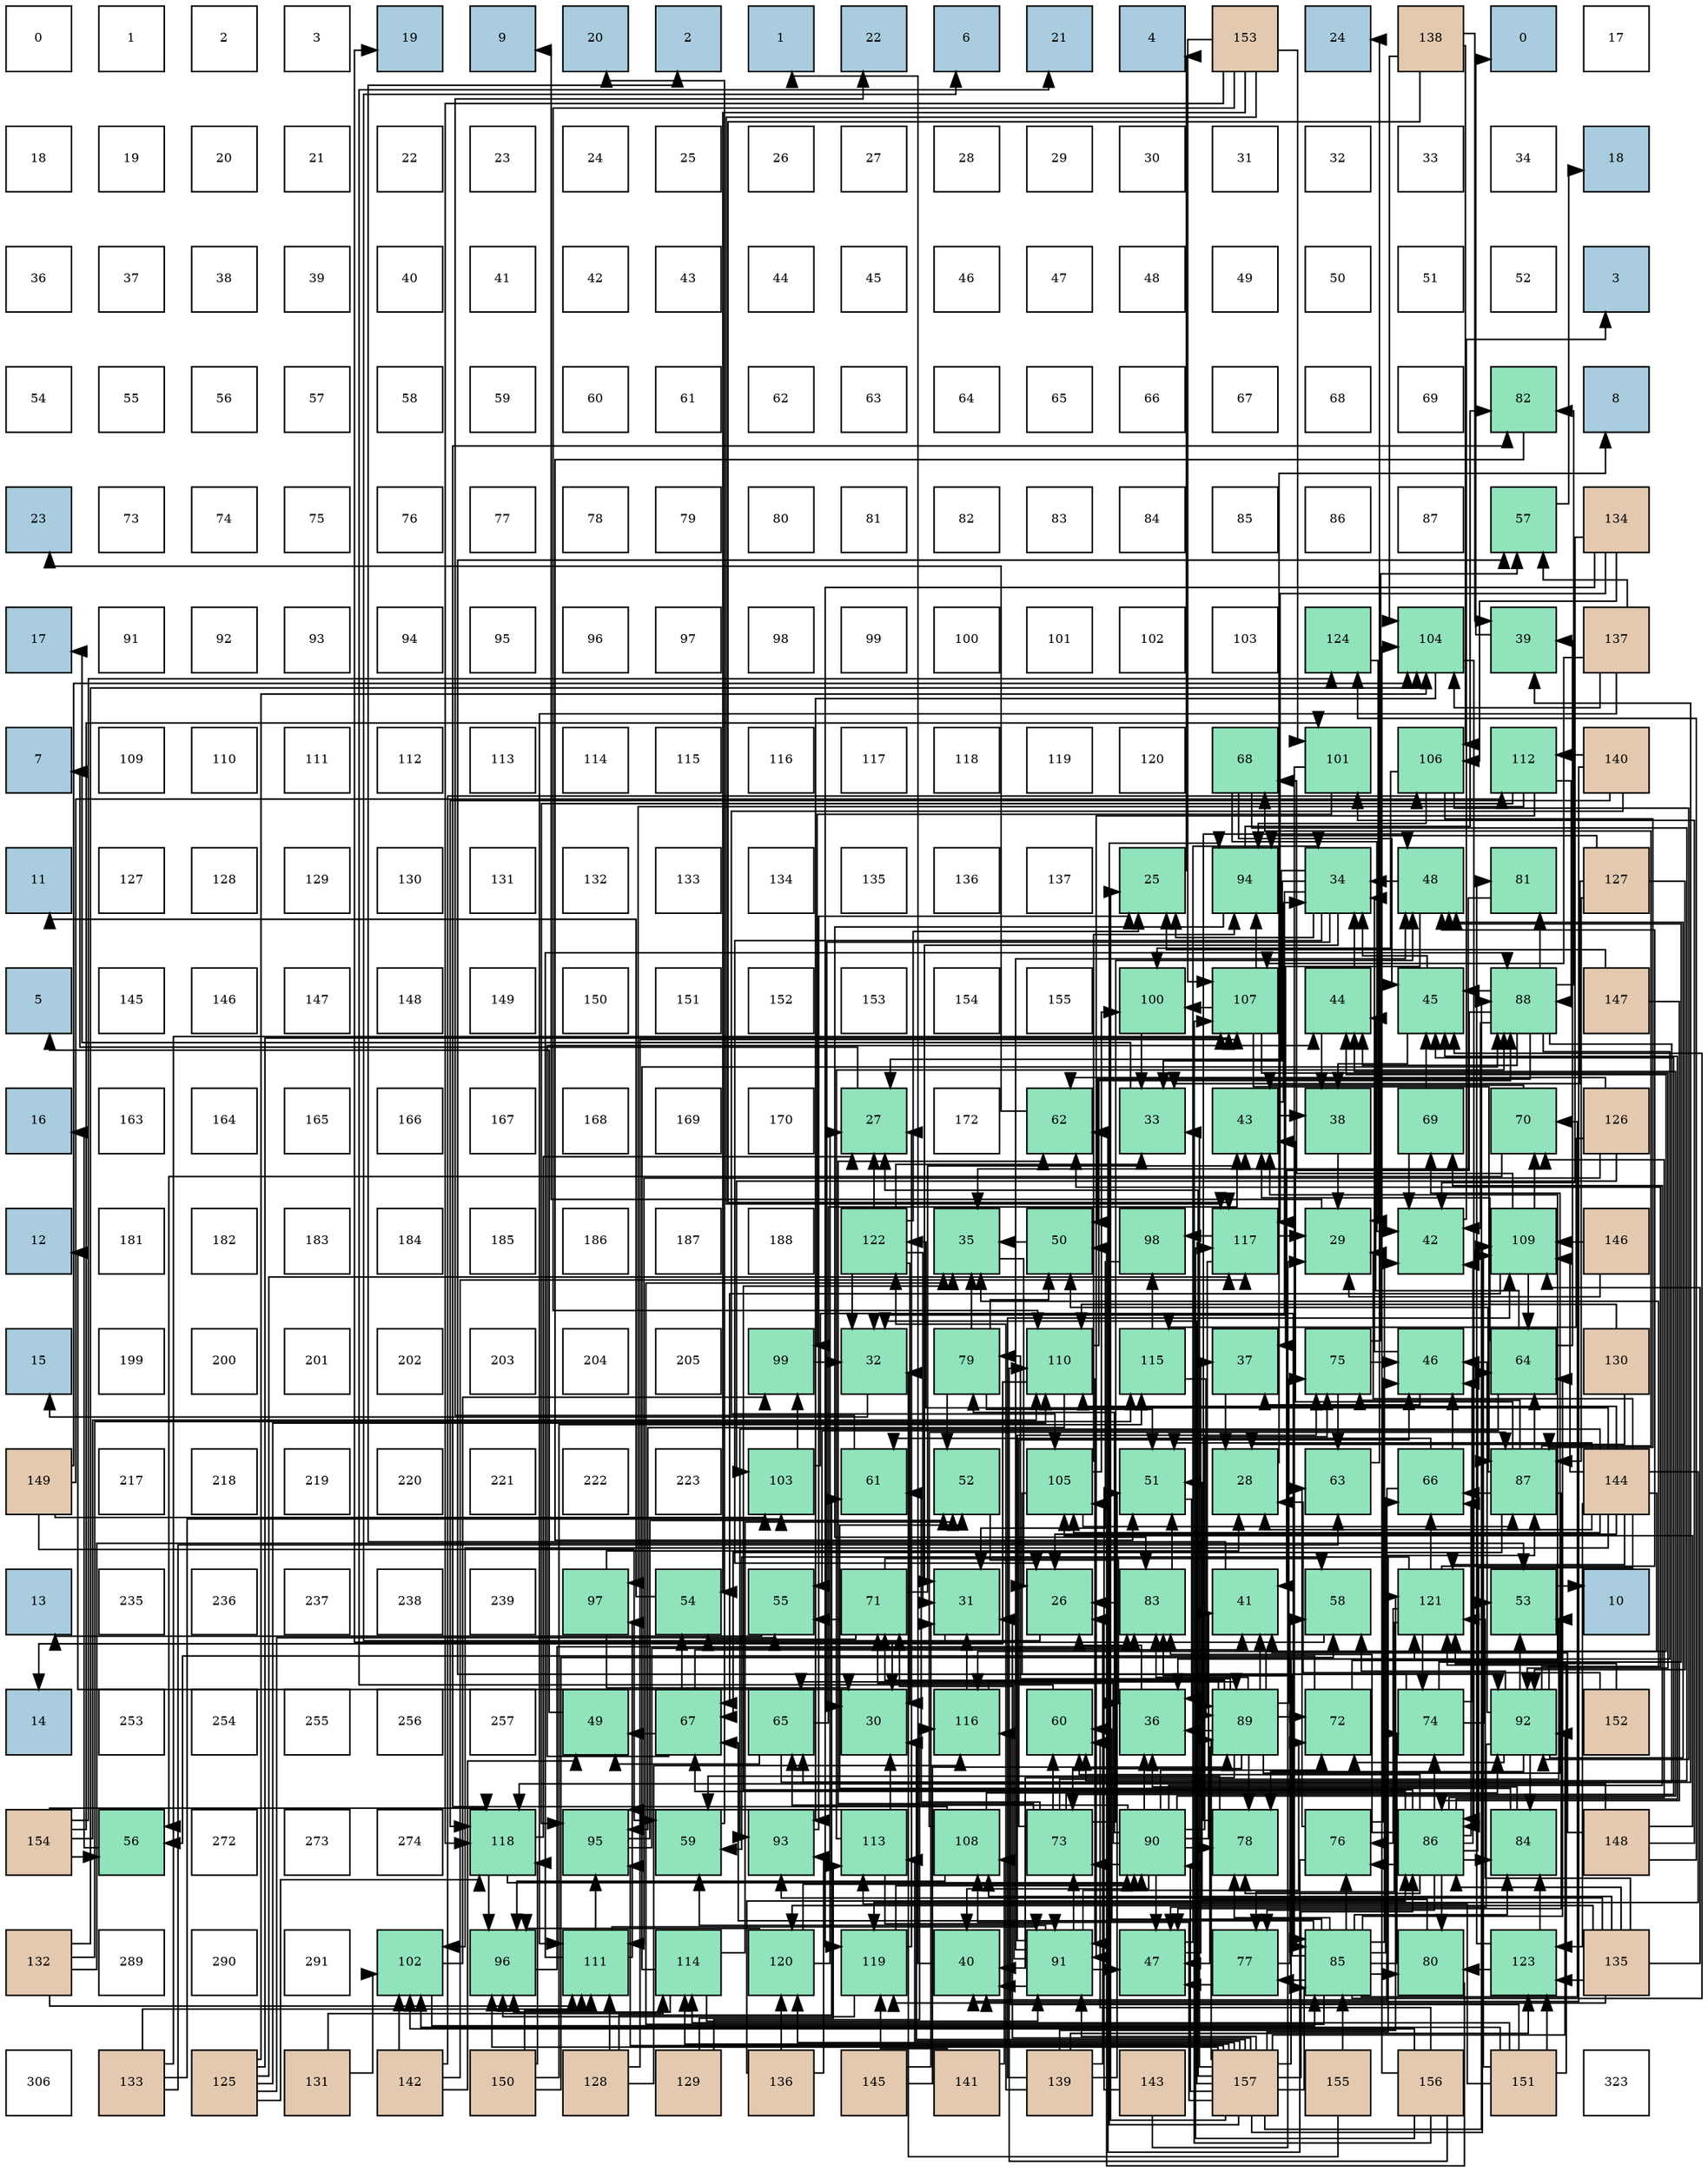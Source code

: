 digraph layout{
 rankdir=TB;
 splines=ortho;
 node [style=filled shape=square fixedsize=true width=0.6];
0[label="0", fontsize=8, fillcolor="#ffffff"];
1[label="1", fontsize=8, fillcolor="#ffffff"];
2[label="2", fontsize=8, fillcolor="#ffffff"];
3[label="3", fontsize=8, fillcolor="#ffffff"];
4[label="19", fontsize=8, fillcolor="#a9ccde"];
5[label="9", fontsize=8, fillcolor="#a9ccde"];
6[label="20", fontsize=8, fillcolor="#a9ccde"];
7[label="2", fontsize=8, fillcolor="#a9ccde"];
8[label="1", fontsize=8, fillcolor="#a9ccde"];
9[label="22", fontsize=8, fillcolor="#a9ccde"];
10[label="6", fontsize=8, fillcolor="#a9ccde"];
11[label="21", fontsize=8, fillcolor="#a9ccde"];
12[label="4", fontsize=8, fillcolor="#a9ccde"];
13[label="153", fontsize=8, fillcolor="#e3c9af"];
14[label="24", fontsize=8, fillcolor="#a9ccde"];
15[label="138", fontsize=8, fillcolor="#e3c9af"];
16[label="0", fontsize=8, fillcolor="#a9ccde"];
17[label="17", fontsize=8, fillcolor="#ffffff"];
18[label="18", fontsize=8, fillcolor="#ffffff"];
19[label="19", fontsize=8, fillcolor="#ffffff"];
20[label="20", fontsize=8, fillcolor="#ffffff"];
21[label="21", fontsize=8, fillcolor="#ffffff"];
22[label="22", fontsize=8, fillcolor="#ffffff"];
23[label="23", fontsize=8, fillcolor="#ffffff"];
24[label="24", fontsize=8, fillcolor="#ffffff"];
25[label="25", fontsize=8, fillcolor="#ffffff"];
26[label="26", fontsize=8, fillcolor="#ffffff"];
27[label="27", fontsize=8, fillcolor="#ffffff"];
28[label="28", fontsize=8, fillcolor="#ffffff"];
29[label="29", fontsize=8, fillcolor="#ffffff"];
30[label="30", fontsize=8, fillcolor="#ffffff"];
31[label="31", fontsize=8, fillcolor="#ffffff"];
32[label="32", fontsize=8, fillcolor="#ffffff"];
33[label="33", fontsize=8, fillcolor="#ffffff"];
34[label="34", fontsize=8, fillcolor="#ffffff"];
35[label="18", fontsize=8, fillcolor="#a9ccde"];
36[label="36", fontsize=8, fillcolor="#ffffff"];
37[label="37", fontsize=8, fillcolor="#ffffff"];
38[label="38", fontsize=8, fillcolor="#ffffff"];
39[label="39", fontsize=8, fillcolor="#ffffff"];
40[label="40", fontsize=8, fillcolor="#ffffff"];
41[label="41", fontsize=8, fillcolor="#ffffff"];
42[label="42", fontsize=8, fillcolor="#ffffff"];
43[label="43", fontsize=8, fillcolor="#ffffff"];
44[label="44", fontsize=8, fillcolor="#ffffff"];
45[label="45", fontsize=8, fillcolor="#ffffff"];
46[label="46", fontsize=8, fillcolor="#ffffff"];
47[label="47", fontsize=8, fillcolor="#ffffff"];
48[label="48", fontsize=8, fillcolor="#ffffff"];
49[label="49", fontsize=8, fillcolor="#ffffff"];
50[label="50", fontsize=8, fillcolor="#ffffff"];
51[label="51", fontsize=8, fillcolor="#ffffff"];
52[label="52", fontsize=8, fillcolor="#ffffff"];
53[label="3", fontsize=8, fillcolor="#a9ccde"];
54[label="54", fontsize=8, fillcolor="#ffffff"];
55[label="55", fontsize=8, fillcolor="#ffffff"];
56[label="56", fontsize=8, fillcolor="#ffffff"];
57[label="57", fontsize=8, fillcolor="#ffffff"];
58[label="58", fontsize=8, fillcolor="#ffffff"];
59[label="59", fontsize=8, fillcolor="#ffffff"];
60[label="60", fontsize=8, fillcolor="#ffffff"];
61[label="61", fontsize=8, fillcolor="#ffffff"];
62[label="62", fontsize=8, fillcolor="#ffffff"];
63[label="63", fontsize=8, fillcolor="#ffffff"];
64[label="64", fontsize=8, fillcolor="#ffffff"];
65[label="65", fontsize=8, fillcolor="#ffffff"];
66[label="66", fontsize=8, fillcolor="#ffffff"];
67[label="67", fontsize=8, fillcolor="#ffffff"];
68[label="68", fontsize=8, fillcolor="#ffffff"];
69[label="69", fontsize=8, fillcolor="#ffffff"];
70[label="82", fontsize=8, fillcolor="#91e3bb"];
71[label="8", fontsize=8, fillcolor="#a9ccde"];
72[label="23", fontsize=8, fillcolor="#a9ccde"];
73[label="73", fontsize=8, fillcolor="#ffffff"];
74[label="74", fontsize=8, fillcolor="#ffffff"];
75[label="75", fontsize=8, fillcolor="#ffffff"];
76[label="76", fontsize=8, fillcolor="#ffffff"];
77[label="77", fontsize=8, fillcolor="#ffffff"];
78[label="78", fontsize=8, fillcolor="#ffffff"];
79[label="79", fontsize=8, fillcolor="#ffffff"];
80[label="80", fontsize=8, fillcolor="#ffffff"];
81[label="81", fontsize=8, fillcolor="#ffffff"];
82[label="82", fontsize=8, fillcolor="#ffffff"];
83[label="83", fontsize=8, fillcolor="#ffffff"];
84[label="84", fontsize=8, fillcolor="#ffffff"];
85[label="85", fontsize=8, fillcolor="#ffffff"];
86[label="86", fontsize=8, fillcolor="#ffffff"];
87[label="87", fontsize=8, fillcolor="#ffffff"];
88[label="57", fontsize=8, fillcolor="#91e3bb"];
89[label="134", fontsize=8, fillcolor="#e3c9af"];
90[label="17", fontsize=8, fillcolor="#a9ccde"];
91[label="91", fontsize=8, fillcolor="#ffffff"];
92[label="92", fontsize=8, fillcolor="#ffffff"];
93[label="93", fontsize=8, fillcolor="#ffffff"];
94[label="94", fontsize=8, fillcolor="#ffffff"];
95[label="95", fontsize=8, fillcolor="#ffffff"];
96[label="96", fontsize=8, fillcolor="#ffffff"];
97[label="97", fontsize=8, fillcolor="#ffffff"];
98[label="98", fontsize=8, fillcolor="#ffffff"];
99[label="99", fontsize=8, fillcolor="#ffffff"];
100[label="100", fontsize=8, fillcolor="#ffffff"];
101[label="101", fontsize=8, fillcolor="#ffffff"];
102[label="102", fontsize=8, fillcolor="#ffffff"];
103[label="103", fontsize=8, fillcolor="#ffffff"];
104[label="124", fontsize=8, fillcolor="#91e3bb"];
105[label="104", fontsize=8, fillcolor="#91e3bb"];
106[label="39", fontsize=8, fillcolor="#91e3bb"];
107[label="137", fontsize=8, fillcolor="#e3c9af"];
108[label="7", fontsize=8, fillcolor="#a9ccde"];
109[label="109", fontsize=8, fillcolor="#ffffff"];
110[label="110", fontsize=8, fillcolor="#ffffff"];
111[label="111", fontsize=8, fillcolor="#ffffff"];
112[label="112", fontsize=8, fillcolor="#ffffff"];
113[label="113", fontsize=8, fillcolor="#ffffff"];
114[label="114", fontsize=8, fillcolor="#ffffff"];
115[label="115", fontsize=8, fillcolor="#ffffff"];
116[label="116", fontsize=8, fillcolor="#ffffff"];
117[label="117", fontsize=8, fillcolor="#ffffff"];
118[label="118", fontsize=8, fillcolor="#ffffff"];
119[label="119", fontsize=8, fillcolor="#ffffff"];
120[label="120", fontsize=8, fillcolor="#ffffff"];
121[label="68", fontsize=8, fillcolor="#91e3bb"];
122[label="101", fontsize=8, fillcolor="#91e3bb"];
123[label="106", fontsize=8, fillcolor="#91e3bb"];
124[label="112", fontsize=8, fillcolor="#91e3bb"];
125[label="140", fontsize=8, fillcolor="#e3c9af"];
126[label="11", fontsize=8, fillcolor="#a9ccde"];
127[label="127", fontsize=8, fillcolor="#ffffff"];
128[label="128", fontsize=8, fillcolor="#ffffff"];
129[label="129", fontsize=8, fillcolor="#ffffff"];
130[label="130", fontsize=8, fillcolor="#ffffff"];
131[label="131", fontsize=8, fillcolor="#ffffff"];
132[label="132", fontsize=8, fillcolor="#ffffff"];
133[label="133", fontsize=8, fillcolor="#ffffff"];
134[label="134", fontsize=8, fillcolor="#ffffff"];
135[label="135", fontsize=8, fillcolor="#ffffff"];
136[label="136", fontsize=8, fillcolor="#ffffff"];
137[label="137", fontsize=8, fillcolor="#ffffff"];
138[label="25", fontsize=8, fillcolor="#91e3bb"];
139[label="94", fontsize=8, fillcolor="#91e3bb"];
140[label="34", fontsize=8, fillcolor="#91e3bb"];
141[label="48", fontsize=8, fillcolor="#91e3bb"];
142[label="81", fontsize=8, fillcolor="#91e3bb"];
143[label="127", fontsize=8, fillcolor="#e3c9af"];
144[label="5", fontsize=8, fillcolor="#a9ccde"];
145[label="145", fontsize=8, fillcolor="#ffffff"];
146[label="146", fontsize=8, fillcolor="#ffffff"];
147[label="147", fontsize=8, fillcolor="#ffffff"];
148[label="148", fontsize=8, fillcolor="#ffffff"];
149[label="149", fontsize=8, fillcolor="#ffffff"];
150[label="150", fontsize=8, fillcolor="#ffffff"];
151[label="151", fontsize=8, fillcolor="#ffffff"];
152[label="152", fontsize=8, fillcolor="#ffffff"];
153[label="153", fontsize=8, fillcolor="#ffffff"];
154[label="154", fontsize=8, fillcolor="#ffffff"];
155[label="155", fontsize=8, fillcolor="#ffffff"];
156[label="100", fontsize=8, fillcolor="#91e3bb"];
157[label="107", fontsize=8, fillcolor="#91e3bb"];
158[label="44", fontsize=8, fillcolor="#91e3bb"];
159[label="45", fontsize=8, fillcolor="#91e3bb"];
160[label="88", fontsize=8, fillcolor="#91e3bb"];
161[label="147", fontsize=8, fillcolor="#e3c9af"];
162[label="16", fontsize=8, fillcolor="#a9ccde"];
163[label="163", fontsize=8, fillcolor="#ffffff"];
164[label="164", fontsize=8, fillcolor="#ffffff"];
165[label="165", fontsize=8, fillcolor="#ffffff"];
166[label="166", fontsize=8, fillcolor="#ffffff"];
167[label="167", fontsize=8, fillcolor="#ffffff"];
168[label="168", fontsize=8, fillcolor="#ffffff"];
169[label="169", fontsize=8, fillcolor="#ffffff"];
170[label="170", fontsize=8, fillcolor="#ffffff"];
171[label="27", fontsize=8, fillcolor="#91e3bb"];
172[label="172", fontsize=8, fillcolor="#ffffff"];
173[label="62", fontsize=8, fillcolor="#91e3bb"];
174[label="33", fontsize=8, fillcolor="#91e3bb"];
175[label="43", fontsize=8, fillcolor="#91e3bb"];
176[label="38", fontsize=8, fillcolor="#91e3bb"];
177[label="69", fontsize=8, fillcolor="#91e3bb"];
178[label="70", fontsize=8, fillcolor="#91e3bb"];
179[label="126", fontsize=8, fillcolor="#e3c9af"];
180[label="12", fontsize=8, fillcolor="#a9ccde"];
181[label="181", fontsize=8, fillcolor="#ffffff"];
182[label="182", fontsize=8, fillcolor="#ffffff"];
183[label="183", fontsize=8, fillcolor="#ffffff"];
184[label="184", fontsize=8, fillcolor="#ffffff"];
185[label="185", fontsize=8, fillcolor="#ffffff"];
186[label="186", fontsize=8, fillcolor="#ffffff"];
187[label="187", fontsize=8, fillcolor="#ffffff"];
188[label="188", fontsize=8, fillcolor="#ffffff"];
189[label="122", fontsize=8, fillcolor="#91e3bb"];
190[label="35", fontsize=8, fillcolor="#91e3bb"];
191[label="50", fontsize=8, fillcolor="#91e3bb"];
192[label="98", fontsize=8, fillcolor="#91e3bb"];
193[label="117", fontsize=8, fillcolor="#91e3bb"];
194[label="29", fontsize=8, fillcolor="#91e3bb"];
195[label="42", fontsize=8, fillcolor="#91e3bb"];
196[label="109", fontsize=8, fillcolor="#91e3bb"];
197[label="146", fontsize=8, fillcolor="#e3c9af"];
198[label="15", fontsize=8, fillcolor="#a9ccde"];
199[label="199", fontsize=8, fillcolor="#ffffff"];
200[label="200", fontsize=8, fillcolor="#ffffff"];
201[label="201", fontsize=8, fillcolor="#ffffff"];
202[label="202", fontsize=8, fillcolor="#ffffff"];
203[label="203", fontsize=8, fillcolor="#ffffff"];
204[label="204", fontsize=8, fillcolor="#ffffff"];
205[label="205", fontsize=8, fillcolor="#ffffff"];
206[label="99", fontsize=8, fillcolor="#91e3bb"];
207[label="32", fontsize=8, fillcolor="#91e3bb"];
208[label="79", fontsize=8, fillcolor="#91e3bb"];
209[label="110", fontsize=8, fillcolor="#91e3bb"];
210[label="115", fontsize=8, fillcolor="#91e3bb"];
211[label="37", fontsize=8, fillcolor="#91e3bb"];
212[label="75", fontsize=8, fillcolor="#91e3bb"];
213[label="46", fontsize=8, fillcolor="#91e3bb"];
214[label="64", fontsize=8, fillcolor="#91e3bb"];
215[label="130", fontsize=8, fillcolor="#e3c9af"];
216[label="149", fontsize=8, fillcolor="#e3c9af"];
217[label="217", fontsize=8, fillcolor="#ffffff"];
218[label="218", fontsize=8, fillcolor="#ffffff"];
219[label="219", fontsize=8, fillcolor="#ffffff"];
220[label="220", fontsize=8, fillcolor="#ffffff"];
221[label="221", fontsize=8, fillcolor="#ffffff"];
222[label="222", fontsize=8, fillcolor="#ffffff"];
223[label="223", fontsize=8, fillcolor="#ffffff"];
224[label="103", fontsize=8, fillcolor="#91e3bb"];
225[label="61", fontsize=8, fillcolor="#91e3bb"];
226[label="52", fontsize=8, fillcolor="#91e3bb"];
227[label="105", fontsize=8, fillcolor="#91e3bb"];
228[label="51", fontsize=8, fillcolor="#91e3bb"];
229[label="28", fontsize=8, fillcolor="#91e3bb"];
230[label="63", fontsize=8, fillcolor="#91e3bb"];
231[label="66", fontsize=8, fillcolor="#91e3bb"];
232[label="87", fontsize=8, fillcolor="#91e3bb"];
233[label="144", fontsize=8, fillcolor="#e3c9af"];
234[label="13", fontsize=8, fillcolor="#a9ccde"];
235[label="235", fontsize=8, fillcolor="#ffffff"];
236[label="236", fontsize=8, fillcolor="#ffffff"];
237[label="237", fontsize=8, fillcolor="#ffffff"];
238[label="238", fontsize=8, fillcolor="#ffffff"];
239[label="239", fontsize=8, fillcolor="#ffffff"];
240[label="97", fontsize=8, fillcolor="#91e3bb"];
241[label="54", fontsize=8, fillcolor="#91e3bb"];
242[label="55", fontsize=8, fillcolor="#91e3bb"];
243[label="71", fontsize=8, fillcolor="#91e3bb"];
244[label="31", fontsize=8, fillcolor="#91e3bb"];
245[label="26", fontsize=8, fillcolor="#91e3bb"];
246[label="83", fontsize=8, fillcolor="#91e3bb"];
247[label="41", fontsize=8, fillcolor="#91e3bb"];
248[label="58", fontsize=8, fillcolor="#91e3bb"];
249[label="121", fontsize=8, fillcolor="#91e3bb"];
250[label="53", fontsize=8, fillcolor="#91e3bb"];
251[label="10", fontsize=8, fillcolor="#a9ccde"];
252[label="14", fontsize=8, fillcolor="#a9ccde"];
253[label="253", fontsize=8, fillcolor="#ffffff"];
254[label="254", fontsize=8, fillcolor="#ffffff"];
255[label="255", fontsize=8, fillcolor="#ffffff"];
256[label="256", fontsize=8, fillcolor="#ffffff"];
257[label="257", fontsize=8, fillcolor="#ffffff"];
258[label="49", fontsize=8, fillcolor="#91e3bb"];
259[label="67", fontsize=8, fillcolor="#91e3bb"];
260[label="65", fontsize=8, fillcolor="#91e3bb"];
261[label="30", fontsize=8, fillcolor="#91e3bb"];
262[label="116", fontsize=8, fillcolor="#91e3bb"];
263[label="60", fontsize=8, fillcolor="#91e3bb"];
264[label="36", fontsize=8, fillcolor="#91e3bb"];
265[label="89", fontsize=8, fillcolor="#91e3bb"];
266[label="72", fontsize=8, fillcolor="#91e3bb"];
267[label="74", fontsize=8, fillcolor="#91e3bb"];
268[label="92", fontsize=8, fillcolor="#91e3bb"];
269[label="152", fontsize=8, fillcolor="#e3c9af"];
270[label="154", fontsize=8, fillcolor="#e3c9af"];
271[label="56", fontsize=8, fillcolor="#91e3bb"];
272[label="272", fontsize=8, fillcolor="#ffffff"];
273[label="273", fontsize=8, fillcolor="#ffffff"];
274[label="274", fontsize=8, fillcolor="#ffffff"];
275[label="118", fontsize=8, fillcolor="#91e3bb"];
276[label="95", fontsize=8, fillcolor="#91e3bb"];
277[label="59", fontsize=8, fillcolor="#91e3bb"];
278[label="93", fontsize=8, fillcolor="#91e3bb"];
279[label="113", fontsize=8, fillcolor="#91e3bb"];
280[label="108", fontsize=8, fillcolor="#91e3bb"];
281[label="73", fontsize=8, fillcolor="#91e3bb"];
282[label="90", fontsize=8, fillcolor="#91e3bb"];
283[label="78", fontsize=8, fillcolor="#91e3bb"];
284[label="76", fontsize=8, fillcolor="#91e3bb"];
285[label="86", fontsize=8, fillcolor="#91e3bb"];
286[label="84", fontsize=8, fillcolor="#91e3bb"];
287[label="148", fontsize=8, fillcolor="#e3c9af"];
288[label="132", fontsize=8, fillcolor="#e3c9af"];
289[label="289", fontsize=8, fillcolor="#ffffff"];
290[label="290", fontsize=8, fillcolor="#ffffff"];
291[label="291", fontsize=8, fillcolor="#ffffff"];
292[label="102", fontsize=8, fillcolor="#91e3bb"];
293[label="96", fontsize=8, fillcolor="#91e3bb"];
294[label="111", fontsize=8, fillcolor="#91e3bb"];
295[label="114", fontsize=8, fillcolor="#91e3bb"];
296[label="120", fontsize=8, fillcolor="#91e3bb"];
297[label="119", fontsize=8, fillcolor="#91e3bb"];
298[label="40", fontsize=8, fillcolor="#91e3bb"];
299[label="91", fontsize=8, fillcolor="#91e3bb"];
300[label="47", fontsize=8, fillcolor="#91e3bb"];
301[label="77", fontsize=8, fillcolor="#91e3bb"];
302[label="85", fontsize=8, fillcolor="#91e3bb"];
303[label="80", fontsize=8, fillcolor="#91e3bb"];
304[label="123", fontsize=8, fillcolor="#91e3bb"];
305[label="135", fontsize=8, fillcolor="#e3c9af"];
306[label="306", fontsize=8, fillcolor="#ffffff"];
307[label="133", fontsize=8, fillcolor="#e3c9af"];
308[label="125", fontsize=8, fillcolor="#e3c9af"];
309[label="131", fontsize=8, fillcolor="#e3c9af"];
310[label="142", fontsize=8, fillcolor="#e3c9af"];
311[label="150", fontsize=8, fillcolor="#e3c9af"];
312[label="128", fontsize=8, fillcolor="#e3c9af"];
313[label="129", fontsize=8, fillcolor="#e3c9af"];
314[label="136", fontsize=8, fillcolor="#e3c9af"];
315[label="145", fontsize=8, fillcolor="#e3c9af"];
316[label="141", fontsize=8, fillcolor="#e3c9af"];
317[label="139", fontsize=8, fillcolor="#e3c9af"];
318[label="143", fontsize=8, fillcolor="#e3c9af"];
319[label="157", fontsize=8, fillcolor="#e3c9af"];
320[label="155", fontsize=8, fillcolor="#e3c9af"];
321[label="156", fontsize=8, fillcolor="#e3c9af"];
322[label="151", fontsize=8, fillcolor="#e3c9af"];
323[label="323", fontsize=8, fillcolor="#ffffff"];
edge [constraint=false, style=vis];138 -> 12;
245 -> 10;
171 -> 108;
229 -> 71;
194 -> 5;
261 -> 180;
244 -> 252;
207 -> 198;
174 -> 90;
140 -> 138;
140 -> 245;
140 -> 171;
140 -> 261;
140 -> 244;
140 -> 207;
140 -> 174;
190 -> 245;
264 -> 245;
211 -> 229;
176 -> 194;
106 -> 16;
298 -> 8;
247 -> 7;
195 -> 53;
175 -> 140;
175 -> 176;
158 -> 140;
158 -> 176;
159 -> 140;
159 -> 176;
213 -> 140;
213 -> 211;
300 -> 140;
300 -> 211;
141 -> 140;
141 -> 211;
258 -> 144;
191 -> 190;
228 -> 264;
226 -> 264;
250 -> 251;
241 -> 126;
242 -> 234;
271 -> 162;
88 -> 35;
248 -> 4;
277 -> 6;
263 -> 11;
225 -> 9;
173 -> 72;
230 -> 14;
214 -> 106;
214 -> 175;
214 -> 158;
214 -> 242;
260 -> 106;
260 -> 175;
260 -> 258;
231 -> 298;
231 -> 213;
231 -> 225;
259 -> 247;
259 -> 158;
259 -> 258;
259 -> 241;
121 -> 195;
121 -> 159;
121 -> 263;
177 -> 195;
177 -> 159;
178 -> 175;
178 -> 271;
243 -> 175;
243 -> 241;
243 -> 242;
243 -> 248;
266 -> 175;
266 -> 271;
281 -> 159;
281 -> 213;
281 -> 141;
281 -> 250;
281 -> 263;
281 -> 225;
281 -> 173;
267 -> 213;
267 -> 141;
267 -> 250;
267 -> 88;
212 -> 213;
212 -> 88;
212 -> 230;
284 -> 213;
284 -> 173;
284 -> 230;
301 -> 300;
301 -> 248;
283 -> 141;
283 -> 277;
208 -> 190;
208 -> 191;
208 -> 228;
208 -> 226;
303 -> 191;
303 -> 228;
142 -> 190;
70 -> 228;
246 -> 245;
246 -> 228;
286 -> 264;
286 -> 226;
302 -> 190;
302 -> 195;
302 -> 159;
302 -> 263;
302 -> 214;
302 -> 231;
302 -> 259;
302 -> 178;
302 -> 267;
302 -> 284;
302 -> 301;
302 -> 283;
302 -> 303;
302 -> 246;
302 -> 286;
285 -> 190;
285 -> 195;
285 -> 159;
285 -> 263;
285 -> 214;
285 -> 231;
285 -> 259;
285 -> 178;
285 -> 267;
285 -> 284;
285 -> 301;
285 -> 283;
285 -> 303;
285 -> 246;
285 -> 286;
232 -> 175;
232 -> 300;
232 -> 191;
232 -> 214;
232 -> 231;
232 -> 259;
232 -> 121;
232 -> 212;
160 -> 264;
160 -> 247;
160 -> 195;
160 -> 158;
160 -> 159;
160 -> 191;
160 -> 260;
160 -> 142;
160 -> 70;
265 -> 264;
265 -> 298;
265 -> 247;
265 -> 158;
265 -> 300;
265 -> 260;
265 -> 177;
265 -> 243;
265 -> 266;
265 -> 281;
265 -> 212;
265 -> 283;
265 -> 208;
265 -> 246;
282 -> 264;
282 -> 298;
282 -> 247;
282 -> 158;
282 -> 300;
282 -> 260;
282 -> 177;
282 -> 243;
282 -> 266;
282 -> 281;
282 -> 212;
282 -> 283;
282 -> 208;
299 -> 298;
299 -> 300;
299 -> 141;
299 -> 277;
299 -> 243;
299 -> 266;
299 -> 281;
299 -> 212;
268 -> 190;
268 -> 213;
268 -> 300;
268 -> 141;
268 -> 250;
268 -> 248;
268 -> 173;
268 -> 266;
268 -> 283;
268 -> 286;
278 -> 138;
139 -> 70;
139 -> 246;
276 -> 226;
276 -> 246;
293 -> 246;
240 -> 229;
240 -> 261;
192 -> 244;
206 -> 207;
156 -> 174;
122 -> 302;
122 -> 206;
292 -> 302;
292 -> 206;
224 -> 302;
224 -> 206;
105 -> 285;
105 -> 278;
227 -> 232;
227 -> 268;
227 -> 139;
227 -> 156;
123 -> 232;
123 -> 268;
123 -> 139;
123 -> 156;
157 -> 232;
157 -> 268;
157 -> 139;
157 -> 156;
280 -> 70;
280 -> 232;
280 -> 268;
280 -> 293;
196 -> 214;
196 -> 259;
196 -> 121;
196 -> 178;
209 -> 261;
209 -> 160;
209 -> 299;
209 -> 276;
294 -> 160;
294 -> 299;
294 -> 276;
294 -> 240;
124 -> 160;
124 -> 299;
124 -> 276;
124 -> 240;
279 -> 261;
279 -> 160;
279 -> 299;
279 -> 276;
295 -> 226;
295 -> 160;
295 -> 299;
295 -> 293;
210 -> 265;
210 -> 192;
262 -> 244;
262 -> 265;
193 -> 194;
193 -> 265;
193 -> 192;
275 -> 171;
275 -> 282;
275 -> 293;
297 -> 171;
297 -> 282;
297 -> 293;
296 -> 171;
296 -> 282;
296 -> 293;
249 -> 141;
249 -> 277;
249 -> 231;
249 -> 267;
249 -> 284;
249 -> 301;
189 -> 138;
189 -> 171;
189 -> 261;
189 -> 244;
189 -> 207;
189 -> 174;
304 -> 303;
304 -> 142;
304 -> 286;
104 -> 194;
308 -> 242;
308 -> 105;
308 -> 157;
308 -> 209;
308 -> 193;
308 -> 275;
179 -> 173;
179 -> 224;
179 -> 294;
179 -> 210;
143 -> 174;
143 -> 232;
143 -> 268;
143 -> 139;
312 -> 225;
312 -> 157;
312 -> 294;
312 -> 262;
313 -> 279;
313 -> 262;
215 -> 229;
215 -> 209;
309 -> 292;
309 -> 295;
288 -> 250;
288 -> 105;
288 -> 294;
288 -> 210;
307 -> 230;
307 -> 224;
307 -> 157;
307 -> 294;
89 -> 195;
89 -> 123;
89 -> 193;
89 -> 297;
305 -> 285;
305 -> 278;
305 -> 280;
305 -> 196;
305 -> 297;
305 -> 296;
305 -> 249;
305 -> 304;
314 -> 285;
314 -> 278;
314 -> 296;
107 -> 88;
107 -> 105;
107 -> 157;
107 -> 294;
15 -> 106;
15 -> 105;
15 -> 123;
15 -> 193;
317 -> 245;
317 -> 228;
317 -> 196;
317 -> 249;
317 -> 189;
317 -> 304;
125 -> 298;
125 -> 227;
125 -> 124;
125 -> 275;
316 -> 280;
316 -> 297;
310 -> 258;
310 -> 292;
310 -> 123;
310 -> 193;
318 -> 194;
318 -> 227;
233 -> 245;
233 -> 229;
233 -> 194;
233 -> 228;
233 -> 285;
233 -> 278;
233 -> 292;
233 -> 227;
233 -> 196;
233 -> 209;
233 -> 262;
233 -> 297;
233 -> 249;
233 -> 189;
233 -> 304;
315 -> 244;
315 -> 265;
197 -> 194;
197 -> 196;
161 -> 138;
161 -> 285;
287 -> 247;
287 -> 122;
287 -> 227;
287 -> 275;
287 -> 104;
216 -> 277;
216 -> 224;
216 -> 105;
216 -> 124;
311 -> 248;
311 -> 294;
311 -> 210;
311 -> 275;
322 -> 292;
322 -> 196;
322 -> 279;
322 -> 295;
322 -> 262;
322 -> 249;
322 -> 304;
269 -> 229;
269 -> 249;
13 -> 241;
13 -> 122;
13 -> 157;
13 -> 209;
13 -> 193;
13 -> 275;
270 -> 271;
270 -> 122;
270 -> 209;
270 -> 275;
270 -> 104;
320 -> 207;
320 -> 302;
321 -> 263;
321 -> 292;
321 -> 105;
321 -> 157;
321 -> 209;
321 -> 193;
319 -> 138;
319 -> 171;
319 -> 261;
319 -> 244;
319 -> 207;
319 -> 174;
319 -> 302;
319 -> 285;
319 -> 232;
319 -> 160;
319 -> 265;
319 -> 282;
319 -> 299;
319 -> 268;
319 -> 139;
319 -> 276;
319 -> 293;
319 -> 280;
319 -> 196;
319 -> 279;
319 -> 295;
319 -> 296;
319 -> 249;
edge [constraint=true, style=invis];
0 -> 18 -> 36 -> 54 -> 72 -> 90 -> 108 -> 126 -> 144 -> 162 -> 180 -> 198 -> 216 -> 234 -> 252 -> 270 -> 288 -> 306;
1 -> 19 -> 37 -> 55 -> 73 -> 91 -> 109 -> 127 -> 145 -> 163 -> 181 -> 199 -> 217 -> 235 -> 253 -> 271 -> 289 -> 307;
2 -> 20 -> 38 -> 56 -> 74 -> 92 -> 110 -> 128 -> 146 -> 164 -> 182 -> 200 -> 218 -> 236 -> 254 -> 272 -> 290 -> 308;
3 -> 21 -> 39 -> 57 -> 75 -> 93 -> 111 -> 129 -> 147 -> 165 -> 183 -> 201 -> 219 -> 237 -> 255 -> 273 -> 291 -> 309;
4 -> 22 -> 40 -> 58 -> 76 -> 94 -> 112 -> 130 -> 148 -> 166 -> 184 -> 202 -> 220 -> 238 -> 256 -> 274 -> 292 -> 310;
5 -> 23 -> 41 -> 59 -> 77 -> 95 -> 113 -> 131 -> 149 -> 167 -> 185 -> 203 -> 221 -> 239 -> 257 -> 275 -> 293 -> 311;
6 -> 24 -> 42 -> 60 -> 78 -> 96 -> 114 -> 132 -> 150 -> 168 -> 186 -> 204 -> 222 -> 240 -> 258 -> 276 -> 294 -> 312;
7 -> 25 -> 43 -> 61 -> 79 -> 97 -> 115 -> 133 -> 151 -> 169 -> 187 -> 205 -> 223 -> 241 -> 259 -> 277 -> 295 -> 313;
8 -> 26 -> 44 -> 62 -> 80 -> 98 -> 116 -> 134 -> 152 -> 170 -> 188 -> 206 -> 224 -> 242 -> 260 -> 278 -> 296 -> 314;
9 -> 27 -> 45 -> 63 -> 81 -> 99 -> 117 -> 135 -> 153 -> 171 -> 189 -> 207 -> 225 -> 243 -> 261 -> 279 -> 297 -> 315;
10 -> 28 -> 46 -> 64 -> 82 -> 100 -> 118 -> 136 -> 154 -> 172 -> 190 -> 208 -> 226 -> 244 -> 262 -> 280 -> 298 -> 316;
11 -> 29 -> 47 -> 65 -> 83 -> 101 -> 119 -> 137 -> 155 -> 173 -> 191 -> 209 -> 227 -> 245 -> 263 -> 281 -> 299 -> 317;
12 -> 30 -> 48 -> 66 -> 84 -> 102 -> 120 -> 138 -> 156 -> 174 -> 192 -> 210 -> 228 -> 246 -> 264 -> 282 -> 300 -> 318;
13 -> 31 -> 49 -> 67 -> 85 -> 103 -> 121 -> 139 -> 157 -> 175 -> 193 -> 211 -> 229 -> 247 -> 265 -> 283 -> 301 -> 319;
14 -> 32 -> 50 -> 68 -> 86 -> 104 -> 122 -> 140 -> 158 -> 176 -> 194 -> 212 -> 230 -> 248 -> 266 -> 284 -> 302 -> 320;
15 -> 33 -> 51 -> 69 -> 87 -> 105 -> 123 -> 141 -> 159 -> 177 -> 195 -> 213 -> 231 -> 249 -> 267 -> 285 -> 303 -> 321;
16 -> 34 -> 52 -> 70 -> 88 -> 106 -> 124 -> 142 -> 160 -> 178 -> 196 -> 214 -> 232 -> 250 -> 268 -> 286 -> 304 -> 322;
17 -> 35 -> 53 -> 71 -> 89 -> 107 -> 125 -> 143 -> 161 -> 179 -> 197 -> 215 -> 233 -> 251 -> 269 -> 287 -> 305 -> 323;
rank = same {0 -> 1 -> 2 -> 3 -> 4 -> 5 -> 6 -> 7 -> 8 -> 9 -> 10 -> 11 -> 12 -> 13 -> 14 -> 15 -> 16 -> 17};
rank = same {18 -> 19 -> 20 -> 21 -> 22 -> 23 -> 24 -> 25 -> 26 -> 27 -> 28 -> 29 -> 30 -> 31 -> 32 -> 33 -> 34 -> 35};
rank = same {36 -> 37 -> 38 -> 39 -> 40 -> 41 -> 42 -> 43 -> 44 -> 45 -> 46 -> 47 -> 48 -> 49 -> 50 -> 51 -> 52 -> 53};
rank = same {54 -> 55 -> 56 -> 57 -> 58 -> 59 -> 60 -> 61 -> 62 -> 63 -> 64 -> 65 -> 66 -> 67 -> 68 -> 69 -> 70 -> 71};
rank = same {72 -> 73 -> 74 -> 75 -> 76 -> 77 -> 78 -> 79 -> 80 -> 81 -> 82 -> 83 -> 84 -> 85 -> 86 -> 87 -> 88 -> 89};
rank = same {90 -> 91 -> 92 -> 93 -> 94 -> 95 -> 96 -> 97 -> 98 -> 99 -> 100 -> 101 -> 102 -> 103 -> 104 -> 105 -> 106 -> 107};
rank = same {108 -> 109 -> 110 -> 111 -> 112 -> 113 -> 114 -> 115 -> 116 -> 117 -> 118 -> 119 -> 120 -> 121 -> 122 -> 123 -> 124 -> 125};
rank = same {126 -> 127 -> 128 -> 129 -> 130 -> 131 -> 132 -> 133 -> 134 -> 135 -> 136 -> 137 -> 138 -> 139 -> 140 -> 141 -> 142 -> 143};
rank = same {144 -> 145 -> 146 -> 147 -> 148 -> 149 -> 150 -> 151 -> 152 -> 153 -> 154 -> 155 -> 156 -> 157 -> 158 -> 159 -> 160 -> 161};
rank = same {162 -> 163 -> 164 -> 165 -> 166 -> 167 -> 168 -> 169 -> 170 -> 171 -> 172 -> 173 -> 174 -> 175 -> 176 -> 177 -> 178 -> 179};
rank = same {180 -> 181 -> 182 -> 183 -> 184 -> 185 -> 186 -> 187 -> 188 -> 189 -> 190 -> 191 -> 192 -> 193 -> 194 -> 195 -> 196 -> 197};
rank = same {198 -> 199 -> 200 -> 201 -> 202 -> 203 -> 204 -> 205 -> 206 -> 207 -> 208 -> 209 -> 210 -> 211 -> 212 -> 213 -> 214 -> 215};
rank = same {216 -> 217 -> 218 -> 219 -> 220 -> 221 -> 222 -> 223 -> 224 -> 225 -> 226 -> 227 -> 228 -> 229 -> 230 -> 231 -> 232 -> 233};
rank = same {234 -> 235 -> 236 -> 237 -> 238 -> 239 -> 240 -> 241 -> 242 -> 243 -> 244 -> 245 -> 246 -> 247 -> 248 -> 249 -> 250 -> 251};
rank = same {252 -> 253 -> 254 -> 255 -> 256 -> 257 -> 258 -> 259 -> 260 -> 261 -> 262 -> 263 -> 264 -> 265 -> 266 -> 267 -> 268 -> 269};
rank = same {270 -> 271 -> 272 -> 273 -> 274 -> 275 -> 276 -> 277 -> 278 -> 279 -> 280 -> 281 -> 282 -> 283 -> 284 -> 285 -> 286 -> 287};
rank = same {288 -> 289 -> 290 -> 291 -> 292 -> 293 -> 294 -> 295 -> 296 -> 297 -> 298 -> 299 -> 300 -> 301 -> 302 -> 303 -> 304 -> 305};
rank = same {306 -> 307 -> 308 -> 309 -> 310 -> 311 -> 312 -> 313 -> 314 -> 315 -> 316 -> 317 -> 318 -> 319 -> 320 -> 321 -> 322 -> 323};
}